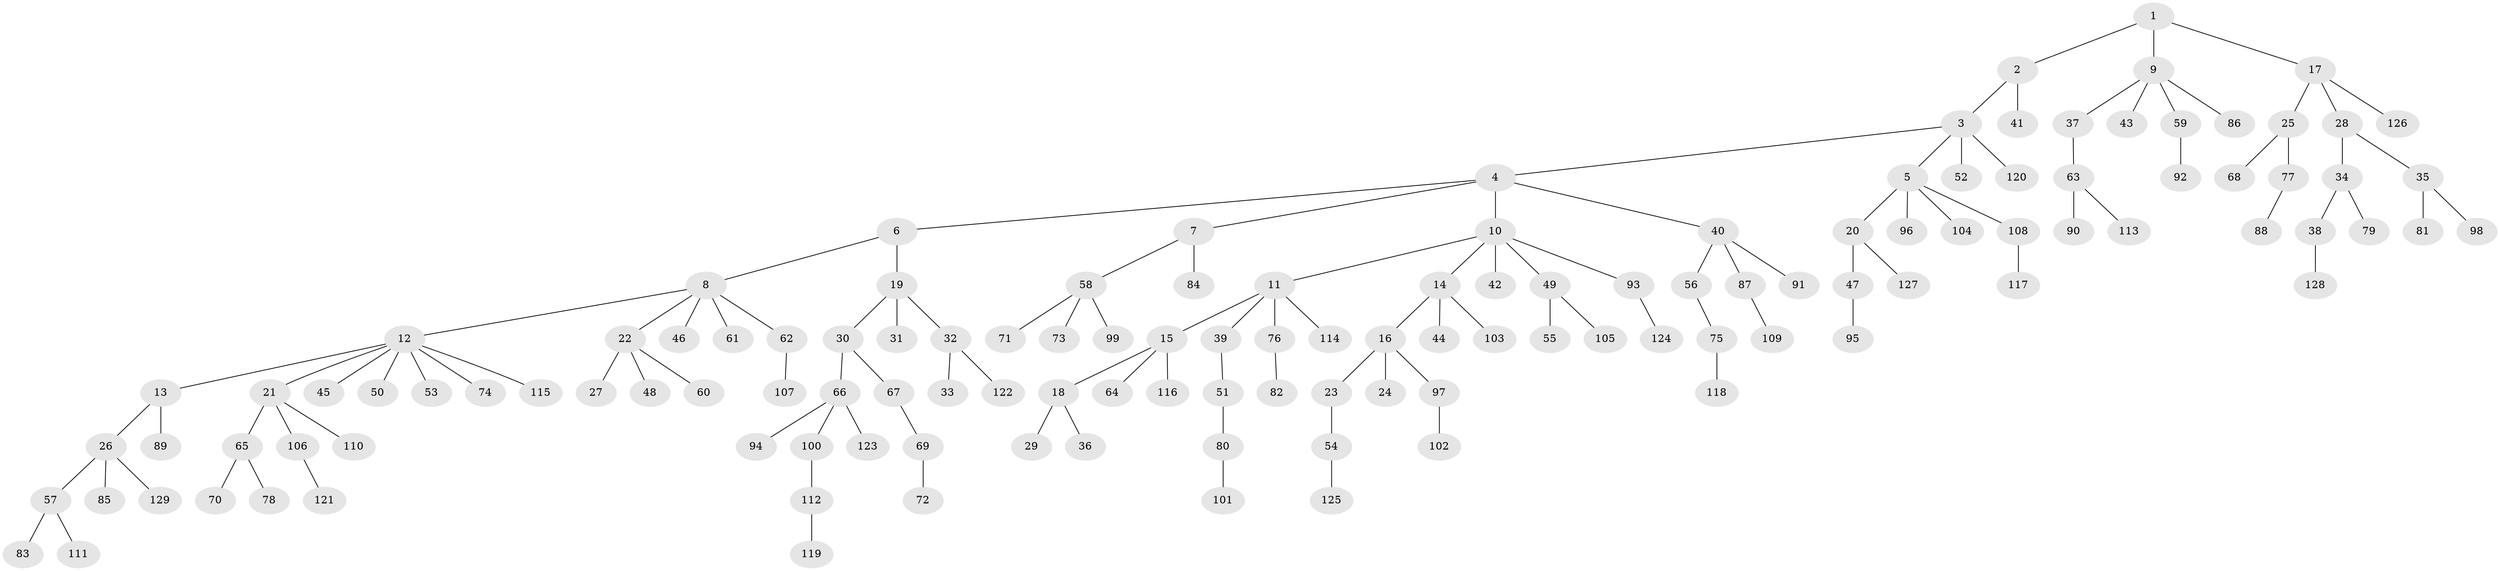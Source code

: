 // Generated by graph-tools (version 1.1) at 2025/15/03/09/25 04:15:31]
// undirected, 129 vertices, 128 edges
graph export_dot {
graph [start="1"]
  node [color=gray90,style=filled];
  1;
  2;
  3;
  4;
  5;
  6;
  7;
  8;
  9;
  10;
  11;
  12;
  13;
  14;
  15;
  16;
  17;
  18;
  19;
  20;
  21;
  22;
  23;
  24;
  25;
  26;
  27;
  28;
  29;
  30;
  31;
  32;
  33;
  34;
  35;
  36;
  37;
  38;
  39;
  40;
  41;
  42;
  43;
  44;
  45;
  46;
  47;
  48;
  49;
  50;
  51;
  52;
  53;
  54;
  55;
  56;
  57;
  58;
  59;
  60;
  61;
  62;
  63;
  64;
  65;
  66;
  67;
  68;
  69;
  70;
  71;
  72;
  73;
  74;
  75;
  76;
  77;
  78;
  79;
  80;
  81;
  82;
  83;
  84;
  85;
  86;
  87;
  88;
  89;
  90;
  91;
  92;
  93;
  94;
  95;
  96;
  97;
  98;
  99;
  100;
  101;
  102;
  103;
  104;
  105;
  106;
  107;
  108;
  109;
  110;
  111;
  112;
  113;
  114;
  115;
  116;
  117;
  118;
  119;
  120;
  121;
  122;
  123;
  124;
  125;
  126;
  127;
  128;
  129;
  1 -- 2;
  1 -- 9;
  1 -- 17;
  2 -- 3;
  2 -- 41;
  3 -- 4;
  3 -- 5;
  3 -- 52;
  3 -- 120;
  4 -- 6;
  4 -- 7;
  4 -- 10;
  4 -- 40;
  5 -- 20;
  5 -- 96;
  5 -- 104;
  5 -- 108;
  6 -- 8;
  6 -- 19;
  7 -- 58;
  7 -- 84;
  8 -- 12;
  8 -- 22;
  8 -- 46;
  8 -- 61;
  8 -- 62;
  9 -- 37;
  9 -- 43;
  9 -- 59;
  9 -- 86;
  10 -- 11;
  10 -- 14;
  10 -- 42;
  10 -- 49;
  10 -- 93;
  11 -- 15;
  11 -- 39;
  11 -- 76;
  11 -- 114;
  12 -- 13;
  12 -- 21;
  12 -- 45;
  12 -- 50;
  12 -- 53;
  12 -- 74;
  12 -- 115;
  13 -- 26;
  13 -- 89;
  14 -- 16;
  14 -- 44;
  14 -- 103;
  15 -- 18;
  15 -- 64;
  15 -- 116;
  16 -- 23;
  16 -- 24;
  16 -- 97;
  17 -- 25;
  17 -- 28;
  17 -- 126;
  18 -- 29;
  18 -- 36;
  19 -- 30;
  19 -- 31;
  19 -- 32;
  20 -- 47;
  20 -- 127;
  21 -- 65;
  21 -- 106;
  21 -- 110;
  22 -- 27;
  22 -- 48;
  22 -- 60;
  23 -- 54;
  25 -- 68;
  25 -- 77;
  26 -- 57;
  26 -- 85;
  26 -- 129;
  28 -- 34;
  28 -- 35;
  30 -- 66;
  30 -- 67;
  32 -- 33;
  32 -- 122;
  34 -- 38;
  34 -- 79;
  35 -- 81;
  35 -- 98;
  37 -- 63;
  38 -- 128;
  39 -- 51;
  40 -- 56;
  40 -- 87;
  40 -- 91;
  47 -- 95;
  49 -- 55;
  49 -- 105;
  51 -- 80;
  54 -- 125;
  56 -- 75;
  57 -- 83;
  57 -- 111;
  58 -- 71;
  58 -- 73;
  58 -- 99;
  59 -- 92;
  62 -- 107;
  63 -- 90;
  63 -- 113;
  65 -- 70;
  65 -- 78;
  66 -- 94;
  66 -- 100;
  66 -- 123;
  67 -- 69;
  69 -- 72;
  75 -- 118;
  76 -- 82;
  77 -- 88;
  80 -- 101;
  87 -- 109;
  93 -- 124;
  97 -- 102;
  100 -- 112;
  106 -- 121;
  108 -- 117;
  112 -- 119;
}
